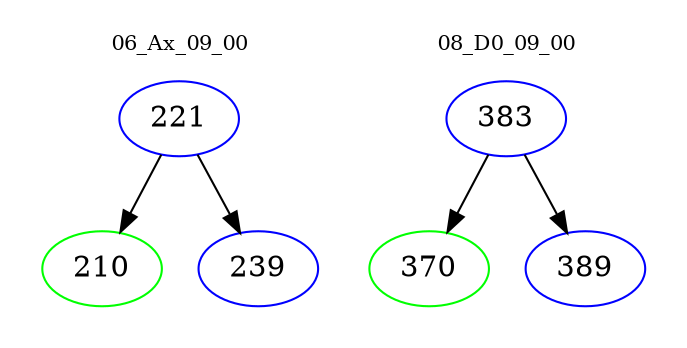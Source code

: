 digraph{
subgraph cluster_0 {
color = white
label = "06_Ax_09_00";
fontsize=10;
T0_221 [label="221", color="blue"]
T0_221 -> T0_210 [color="black"]
T0_210 [label="210", color="green"]
T0_221 -> T0_239 [color="black"]
T0_239 [label="239", color="blue"]
}
subgraph cluster_1 {
color = white
label = "08_D0_09_00";
fontsize=10;
T1_383 [label="383", color="blue"]
T1_383 -> T1_370 [color="black"]
T1_370 [label="370", color="green"]
T1_383 -> T1_389 [color="black"]
T1_389 [label="389", color="blue"]
}
}
